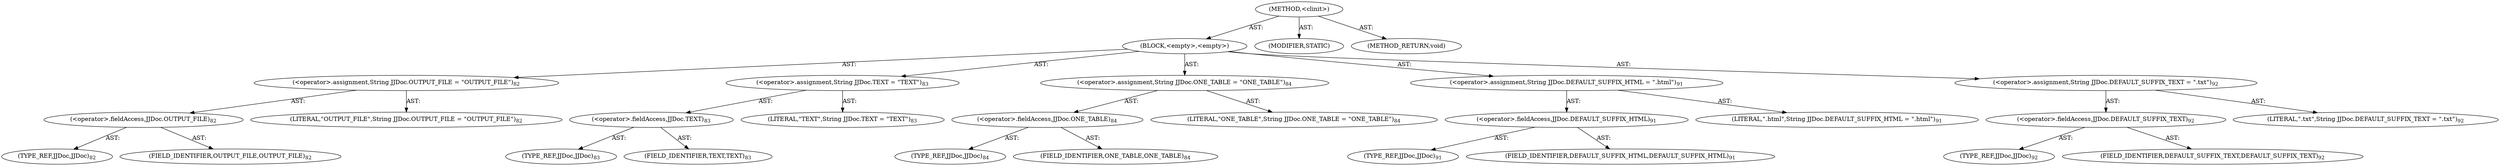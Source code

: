 digraph "&lt;clinit&gt;" {  
"111669149704" [label = <(METHOD,&lt;clinit&gt;)> ]
"25769803805" [label = <(BLOCK,&lt;empty&gt;,&lt;empty&gt;)> ]
"30064771262" [label = <(&lt;operator&gt;.assignment,String JJDoc.OUTPUT_FILE = &quot;OUTPUT_FILE&quot;)<SUB>82</SUB>> ]
"30064771263" [label = <(&lt;operator&gt;.fieldAccess,JJDoc.OUTPUT_FILE)<SUB>82</SUB>> ]
"180388626438" [label = <(TYPE_REF,JJDoc,JJDoc)<SUB>82</SUB>> ]
"55834574897" [label = <(FIELD_IDENTIFIER,OUTPUT_FILE,OUTPUT_FILE)<SUB>82</SUB>> ]
"90194313253" [label = <(LITERAL,&quot;OUTPUT_FILE&quot;,String JJDoc.OUTPUT_FILE = &quot;OUTPUT_FILE&quot;)<SUB>82</SUB>> ]
"30064771264" [label = <(&lt;operator&gt;.assignment,String JJDoc.TEXT = &quot;TEXT&quot;)<SUB>83</SUB>> ]
"30064771265" [label = <(&lt;operator&gt;.fieldAccess,JJDoc.TEXT)<SUB>83</SUB>> ]
"180388626439" [label = <(TYPE_REF,JJDoc,JJDoc)<SUB>83</SUB>> ]
"55834574898" [label = <(FIELD_IDENTIFIER,TEXT,TEXT)<SUB>83</SUB>> ]
"90194313254" [label = <(LITERAL,&quot;TEXT&quot;,String JJDoc.TEXT = &quot;TEXT&quot;)<SUB>83</SUB>> ]
"30064771266" [label = <(&lt;operator&gt;.assignment,String JJDoc.ONE_TABLE = &quot;ONE_TABLE&quot;)<SUB>84</SUB>> ]
"30064771267" [label = <(&lt;operator&gt;.fieldAccess,JJDoc.ONE_TABLE)<SUB>84</SUB>> ]
"180388626440" [label = <(TYPE_REF,JJDoc,JJDoc)<SUB>84</SUB>> ]
"55834574899" [label = <(FIELD_IDENTIFIER,ONE_TABLE,ONE_TABLE)<SUB>84</SUB>> ]
"90194313255" [label = <(LITERAL,&quot;ONE_TABLE&quot;,String JJDoc.ONE_TABLE = &quot;ONE_TABLE&quot;)<SUB>84</SUB>> ]
"30064771268" [label = <(&lt;operator&gt;.assignment,String JJDoc.DEFAULT_SUFFIX_HTML = &quot;.html&quot;)<SUB>91</SUB>> ]
"30064771269" [label = <(&lt;operator&gt;.fieldAccess,JJDoc.DEFAULT_SUFFIX_HTML)<SUB>91</SUB>> ]
"180388626441" [label = <(TYPE_REF,JJDoc,JJDoc)<SUB>91</SUB>> ]
"55834574900" [label = <(FIELD_IDENTIFIER,DEFAULT_SUFFIX_HTML,DEFAULT_SUFFIX_HTML)<SUB>91</SUB>> ]
"90194313256" [label = <(LITERAL,&quot;.html&quot;,String JJDoc.DEFAULT_SUFFIX_HTML = &quot;.html&quot;)<SUB>91</SUB>> ]
"30064771270" [label = <(&lt;operator&gt;.assignment,String JJDoc.DEFAULT_SUFFIX_TEXT = &quot;.txt&quot;)<SUB>92</SUB>> ]
"30064771271" [label = <(&lt;operator&gt;.fieldAccess,JJDoc.DEFAULT_SUFFIX_TEXT)<SUB>92</SUB>> ]
"180388626442" [label = <(TYPE_REF,JJDoc,JJDoc)<SUB>92</SUB>> ]
"55834574901" [label = <(FIELD_IDENTIFIER,DEFAULT_SUFFIX_TEXT,DEFAULT_SUFFIX_TEXT)<SUB>92</SUB>> ]
"90194313257" [label = <(LITERAL,&quot;.txt&quot;,String JJDoc.DEFAULT_SUFFIX_TEXT = &quot;.txt&quot;)<SUB>92</SUB>> ]
"133143986208" [label = <(MODIFIER,STATIC)> ]
"128849018888" [label = <(METHOD_RETURN,void)> ]
  "111669149704" -> "25769803805"  [ label = "AST: "] 
  "111669149704" -> "133143986208"  [ label = "AST: "] 
  "111669149704" -> "128849018888"  [ label = "AST: "] 
  "25769803805" -> "30064771262"  [ label = "AST: "] 
  "25769803805" -> "30064771264"  [ label = "AST: "] 
  "25769803805" -> "30064771266"  [ label = "AST: "] 
  "25769803805" -> "30064771268"  [ label = "AST: "] 
  "25769803805" -> "30064771270"  [ label = "AST: "] 
  "30064771262" -> "30064771263"  [ label = "AST: "] 
  "30064771262" -> "90194313253"  [ label = "AST: "] 
  "30064771263" -> "180388626438"  [ label = "AST: "] 
  "30064771263" -> "55834574897"  [ label = "AST: "] 
  "30064771264" -> "30064771265"  [ label = "AST: "] 
  "30064771264" -> "90194313254"  [ label = "AST: "] 
  "30064771265" -> "180388626439"  [ label = "AST: "] 
  "30064771265" -> "55834574898"  [ label = "AST: "] 
  "30064771266" -> "30064771267"  [ label = "AST: "] 
  "30064771266" -> "90194313255"  [ label = "AST: "] 
  "30064771267" -> "180388626440"  [ label = "AST: "] 
  "30064771267" -> "55834574899"  [ label = "AST: "] 
  "30064771268" -> "30064771269"  [ label = "AST: "] 
  "30064771268" -> "90194313256"  [ label = "AST: "] 
  "30064771269" -> "180388626441"  [ label = "AST: "] 
  "30064771269" -> "55834574900"  [ label = "AST: "] 
  "30064771270" -> "30064771271"  [ label = "AST: "] 
  "30064771270" -> "90194313257"  [ label = "AST: "] 
  "30064771271" -> "180388626442"  [ label = "AST: "] 
  "30064771271" -> "55834574901"  [ label = "AST: "] 
}
